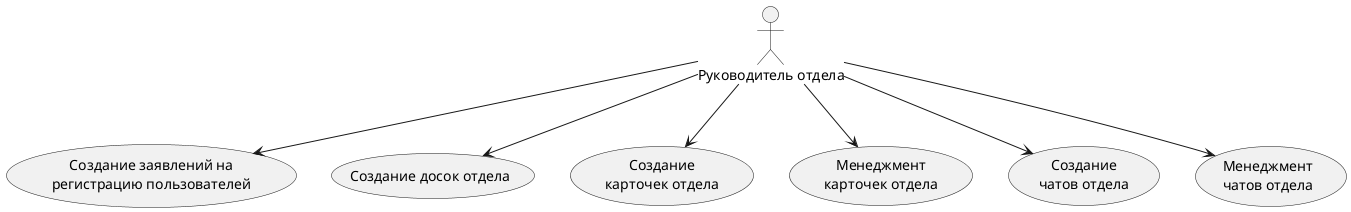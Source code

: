 @startuml
'https://plantuml.com/use-case-diagram

:Руководитель отдела: as Lead

(Создание заявлений на\nрегистрацию пользователей) as LeadTask1
(Создание досок отдела) as LeadTask2
(Создание\nкарточек отдела) as LeadTask3
(Менеджмент\nкарточек отдела) as LeadTask4
(Создание\nчатов отдела) as LeadTask5
(Менеджмент\nчатов отдела) as LeadTask6

Lead --> LeadTask1
Lead --> LeadTask2
Lead --> LeadTask3
Lead --> LeadTask4
Lead --> LeadTask5
Lead --> LeadTask6


@enduml